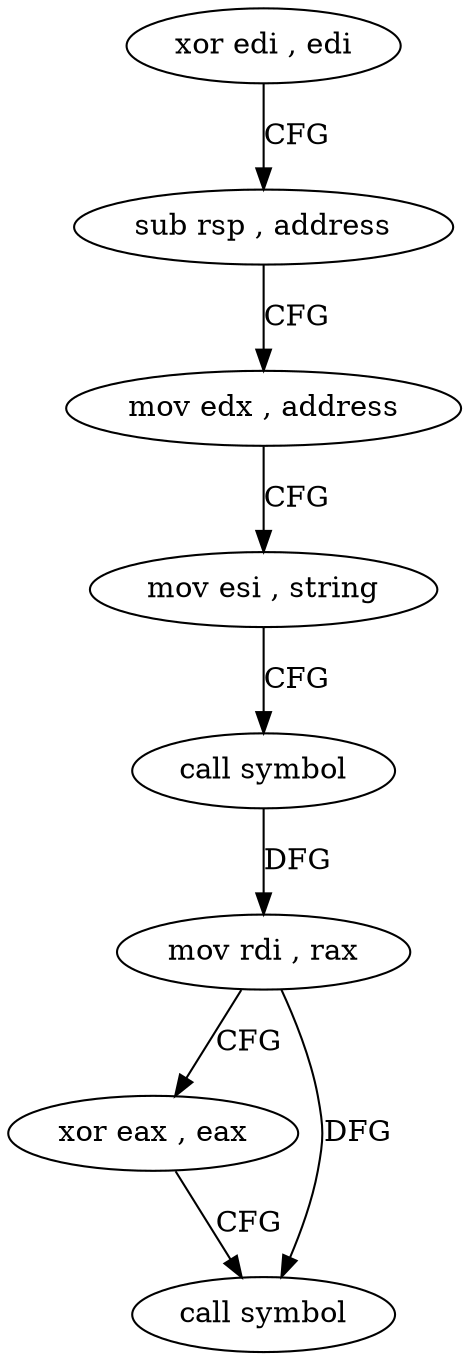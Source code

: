 digraph "func" {
"4216080" [label = "xor edi , edi" ]
"4216082" [label = "sub rsp , address" ]
"4216086" [label = "mov edx , address" ]
"4216091" [label = "mov esi , string" ]
"4216096" [label = "call symbol" ]
"4216101" [label = "mov rdi , rax" ]
"4216104" [label = "xor eax , eax" ]
"4216106" [label = "call symbol" ]
"4216080" -> "4216082" [ label = "CFG" ]
"4216082" -> "4216086" [ label = "CFG" ]
"4216086" -> "4216091" [ label = "CFG" ]
"4216091" -> "4216096" [ label = "CFG" ]
"4216096" -> "4216101" [ label = "DFG" ]
"4216101" -> "4216104" [ label = "CFG" ]
"4216101" -> "4216106" [ label = "DFG" ]
"4216104" -> "4216106" [ label = "CFG" ]
}
